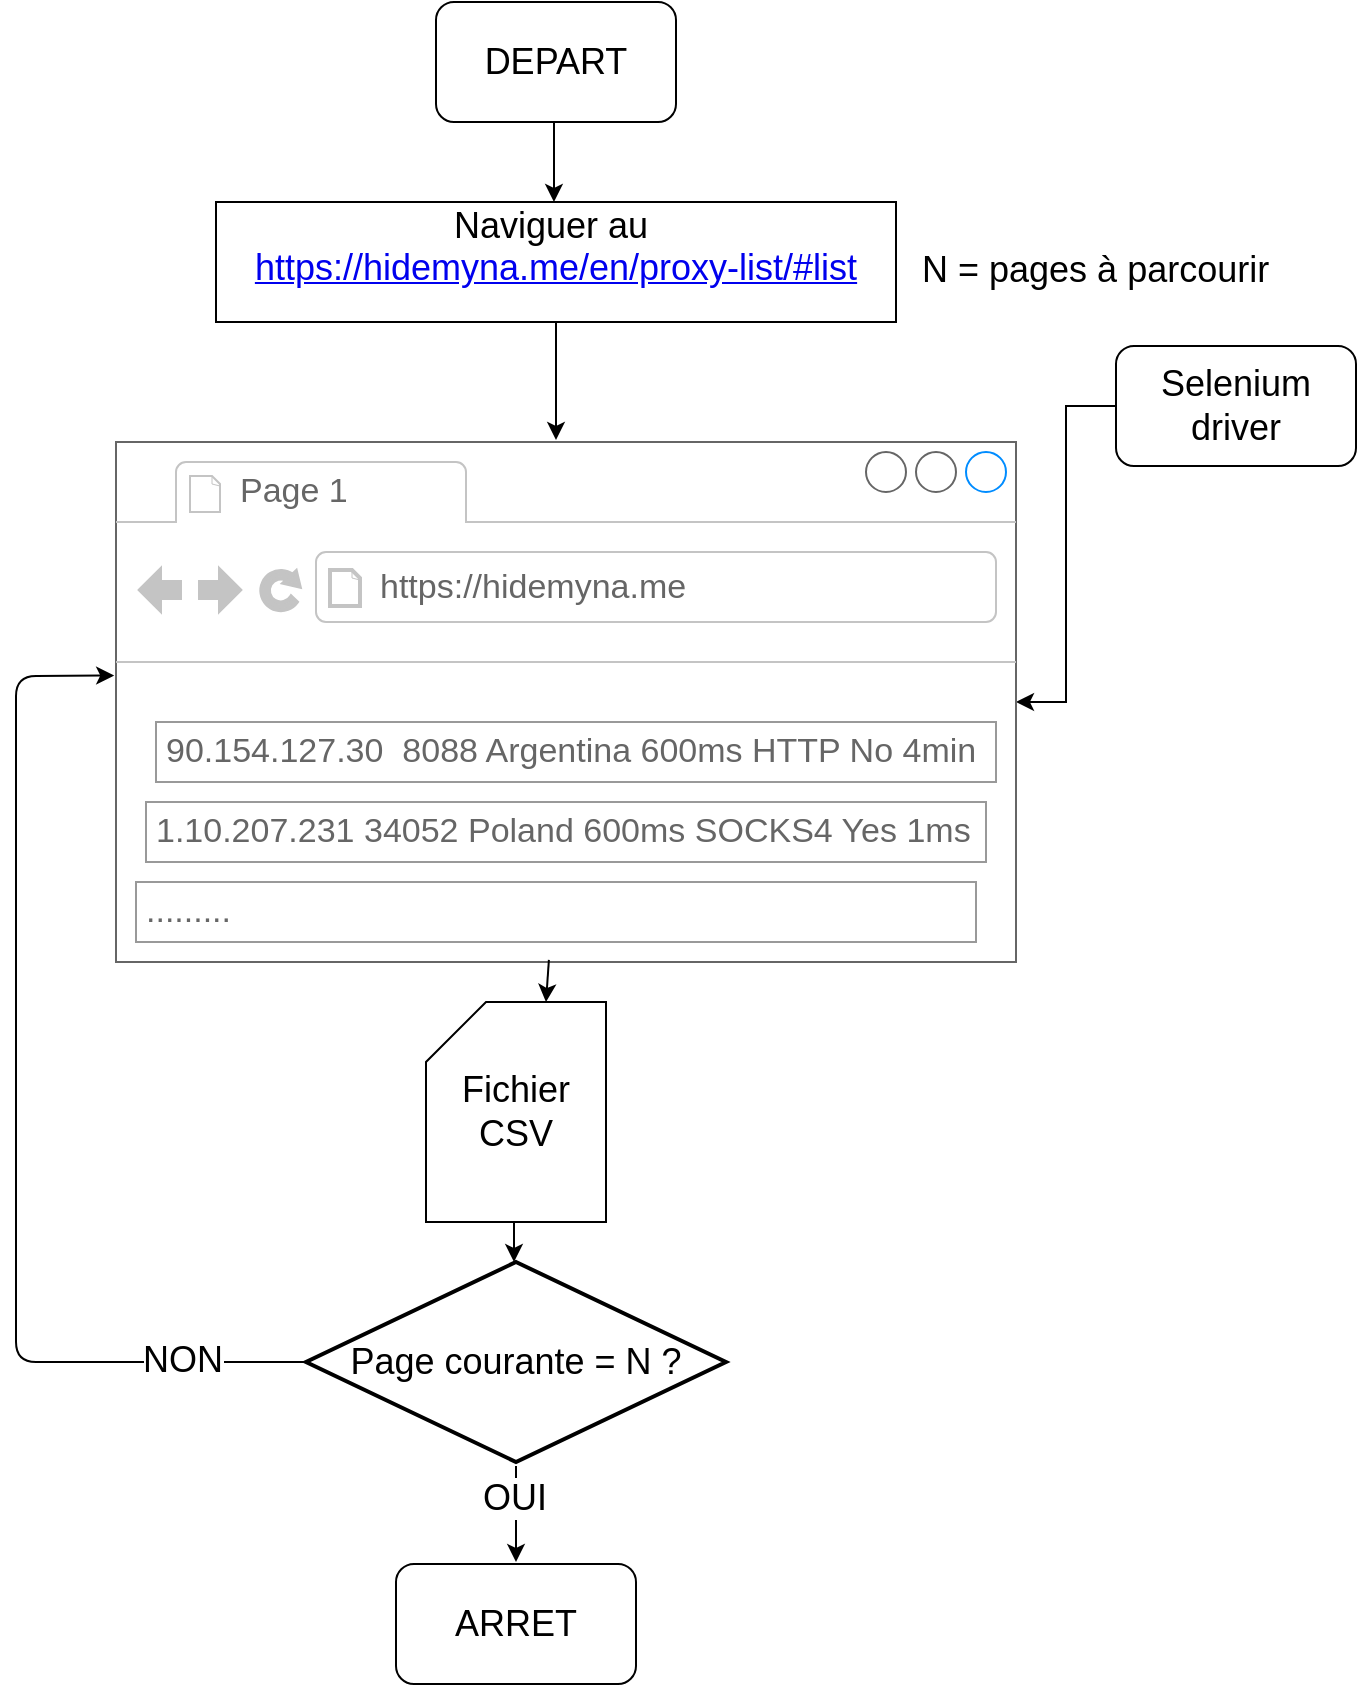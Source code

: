 <mxfile version="10.7.7" type="github"><diagram id="3lcX_toh4l-VZLjJ-NvM" name="Page-1"><mxGraphModel dx="1399" dy="868" grid="1" gridSize="10" guides="1" tooltips="1" connect="1" arrows="1" fold="1" page="1" pageScale="1" pageWidth="850" pageHeight="1100" math="0" shadow="0"><root><mxCell id="0"/><mxCell id="1" parent="0"/><mxCell id="dmElgrnJ5To4_-5VjNL1-1" value="&lt;font style=&quot;font-size: 18px&quot;&gt;Fichier CSV&lt;/font&gt;" style="shape=card;whiteSpace=wrap;html=1;" vertex="1" parent="1"><mxGeometry x="325" y="600" width="90" height="110" as="geometry"/></mxCell><mxCell id="dmElgrnJ5To4_-5VjNL1-2" value="&lt;font style=&quot;font-size: 18px&quot;&gt;Naviguer au&amp;nbsp;&lt;br&gt;&lt;a href=&quot;https://hidemyna.me/en/proxy-list/#list&quot;&gt;https://hidemyna.me/en/proxy-list/#list&lt;/a&gt;&lt;br&gt;&lt;/font&gt;&lt;br&gt;" style="rounded=0;whiteSpace=wrap;html=1;" vertex="1" parent="1"><mxGeometry x="220" y="200" width="340" height="60" as="geometry"/></mxCell><mxCell id="dmElgrnJ5To4_-5VjNL1-9" value="" style="edgeStyle=orthogonalEdgeStyle;rounded=0;orthogonalLoop=1;jettySize=auto;html=1;" edge="1" parent="1" source="dmElgrnJ5To4_-5VjNL1-5" target="dmElgrnJ5To4_-5VjNL1-6"><mxGeometry relative="1" as="geometry"/></mxCell><mxCell id="dmElgrnJ5To4_-5VjNL1-5" value="&lt;font style=&quot;font-size: 18px&quot;&gt;Selenium driver&lt;/font&gt;" style="rounded=1;whiteSpace=wrap;html=1;" vertex="1" parent="1"><mxGeometry x="670" y="272" width="120" height="60" as="geometry"/></mxCell><mxCell id="dmElgrnJ5To4_-5VjNL1-6" value="" style="strokeWidth=1;shadow=0;dashed=0;align=center;html=1;shape=mxgraph.mockup.containers.browserWindow;rSize=0;fillColor=#ffffff;strokeColor=#666666;strokeColor2=#008cff;strokeColor3=#c4c4c4;mainText=,;recursiveResize=0;" vertex="1" parent="1"><mxGeometry x="170" y="320" width="450" height="260" as="geometry"/></mxCell><mxCell id="dmElgrnJ5To4_-5VjNL1-7" value="Page 1" style="strokeWidth=1;shadow=0;dashed=0;align=center;html=1;shape=mxgraph.mockup.containers.anchor;fontSize=17;fontColor=#666666;align=left;" vertex="1" parent="dmElgrnJ5To4_-5VjNL1-6"><mxGeometry x="60" y="12" width="110" height="26" as="geometry"/></mxCell><mxCell id="dmElgrnJ5To4_-5VjNL1-8" value="https://hidemyna.me" style="strokeWidth=1;shadow=0;dashed=0;align=center;html=1;shape=mxgraph.mockup.containers.anchor;rSize=0;fontSize=17;fontColor=#666666;align=left;" vertex="1" parent="dmElgrnJ5To4_-5VjNL1-6"><mxGeometry x="130" y="60" width="250" height="26" as="geometry"/></mxCell><mxCell id="dmElgrnJ5To4_-5VjNL1-11" value="90.154.127.30&amp;nbsp; 8088 Argentina 600ms HTTP No 4min&amp;nbsp;&amp;nbsp;" style="strokeWidth=1;shadow=0;dashed=0;align=center;html=1;shape=mxgraph.mockup.forms.pwField;strokeColor=#999999;mainText=;align=left;fillColor=#ffffff;fontColor=#666666;fontSize=17;spacingLeft=3;" vertex="1" parent="dmElgrnJ5To4_-5VjNL1-6"><mxGeometry x="20" y="140" width="420" height="30" as="geometry"/></mxCell><mxCell id="dmElgrnJ5To4_-5VjNL1-12" value="1.10.207.231 34052 Poland 600ms SOCKS4 Yes 1ms&amp;nbsp;&amp;nbsp;" style="strokeWidth=1;shadow=0;dashed=0;align=center;html=1;shape=mxgraph.mockup.forms.pwField;strokeColor=#999999;mainText=;align=left;fillColor=#ffffff;fontColor=#666666;fontSize=17;spacingLeft=3;" vertex="1" parent="dmElgrnJ5To4_-5VjNL1-6"><mxGeometry x="15" y="180" width="420" height="30" as="geometry"/></mxCell><mxCell id="dmElgrnJ5To4_-5VjNL1-17" value="&lt;div style=&quot;text-align: center&quot;&gt;&lt;span&gt;.........&lt;/span&gt;&lt;/div&gt;" style="strokeWidth=1;shadow=0;dashed=0;align=center;html=1;shape=mxgraph.mockup.forms.pwField;strokeColor=#999999;mainText=;align=left;fillColor=#ffffff;fontColor=#666666;fontSize=17;spacingLeft=3;" vertex="1" parent="dmElgrnJ5To4_-5VjNL1-6"><mxGeometry x="10" y="220" width="420" height="30" as="geometry"/></mxCell><mxCell id="dmElgrnJ5To4_-5VjNL1-13" value="&lt;font style=&quot;font-size: 18px&quot;&gt;Page courante = N ?&lt;/font&gt;" style="strokeWidth=2;html=1;shape=mxgraph.flowchart.decision;whiteSpace=wrap;" vertex="1" parent="1"><mxGeometry x="265" y="730" width="210" height="100" as="geometry"/></mxCell><mxCell id="dmElgrnJ5To4_-5VjNL1-15" value="" style="endArrow=classic;html=1;exitX=0.5;exitY=1;exitDx=0;exitDy=0;" edge="1" parent="1" source="dmElgrnJ5To4_-5VjNL1-2"><mxGeometry width="50" height="50" relative="1" as="geometry"><mxPoint x="384" y="280" as="sourcePoint"/><mxPoint x="390" y="319" as="targetPoint"/></mxGeometry></mxCell><mxCell id="dmElgrnJ5To4_-5VjNL1-16" value="" style="endArrow=classic;html=1;exitX=0;exitY=0.5;exitDx=0;exitDy=0;exitPerimeter=0;entryX=-0.002;entryY=0.449;entryDx=0;entryDy=0;entryPerimeter=0;" edge="1" parent="1" source="dmElgrnJ5To4_-5VjNL1-13" target="dmElgrnJ5To4_-5VjNL1-6"><mxGeometry width="50" height="50" relative="1" as="geometry"><mxPoint x="215" y="790" as="sourcePoint"/><mxPoint x="90" y="580" as="targetPoint"/><Array as="points"><mxPoint x="120" y="780"/><mxPoint x="120" y="437"/></Array></mxGeometry></mxCell><mxCell id="dmElgrnJ5To4_-5VjNL1-20" value="&lt;font style=&quot;font-size: 18px&quot;&gt;NON&lt;/font&gt;" style="text;html=1;resizable=0;points=[];align=center;verticalAlign=middle;labelBackgroundColor=#ffffff;" vertex="1" connectable="0" parent="dmElgrnJ5To4_-5VjNL1-16"><mxGeometry x="-0.767" y="-1" relative="1" as="geometry"><mxPoint as="offset"/></mxGeometry></mxCell><mxCell id="dmElgrnJ5To4_-5VjNL1-18" value="" style="endArrow=classic;html=1;exitX=0.481;exitY=0.996;exitDx=0;exitDy=0;exitPerimeter=0;entryX=0;entryY=0;entryDx=60;entryDy=0;entryPerimeter=0;" edge="1" parent="1" source="dmElgrnJ5To4_-5VjNL1-6" target="dmElgrnJ5To4_-5VjNL1-1"><mxGeometry width="50" height="50" relative="1" as="geometry"><mxPoint x="345" y="620" as="sourcePoint"/><mxPoint x="395" y="570" as="targetPoint"/></mxGeometry></mxCell><mxCell id="dmElgrnJ5To4_-5VjNL1-27" value="" style="endArrow=classic;html=1;" edge="1" parent="1"><mxGeometry width="50" height="50" relative="1" as="geometry"><mxPoint x="369" y="710" as="sourcePoint"/><mxPoint x="369" y="730" as="targetPoint"/></mxGeometry></mxCell><mxCell id="dmElgrnJ5To4_-5VjNL1-29" value="&lt;font style=&quot;font-size: 18px&quot;&gt;ARRET&lt;/font&gt;" style="rounded=1;whiteSpace=wrap;html=1;" vertex="1" parent="1"><mxGeometry x="310" y="881" width="120" height="60" as="geometry"/></mxCell><mxCell id="dmElgrnJ5To4_-5VjNL1-30" value="&lt;font style=&quot;font-size: 18px&quot;&gt;DEPART&lt;/font&gt;" style="rounded=1;whiteSpace=wrap;html=1;" vertex="1" parent="1"><mxGeometry x="330" y="100" width="120" height="60" as="geometry"/></mxCell><mxCell id="dmElgrnJ5To4_-5VjNL1-32" value="" style="endArrow=classic;html=1;entryX=0.497;entryY=0;entryDx=0;entryDy=0;entryPerimeter=0;" edge="1" parent="1" target="dmElgrnJ5To4_-5VjNL1-2"><mxGeometry width="50" height="50" relative="1" as="geometry"><mxPoint x="389" y="160" as="sourcePoint"/><mxPoint x="389" y="180" as="targetPoint"/></mxGeometry></mxCell><mxCell id="dmElgrnJ5To4_-5VjNL1-35" value="&lt;font style=&quot;font-size: 18px&quot;&gt;N = pages à parcourir&lt;/font&gt;" style="text;html=1;resizable=0;points=[];autosize=1;align=left;verticalAlign=top;spacingTop=-4;" vertex="1" parent="1"><mxGeometry x="571" y="221" width="190" height="20" as="geometry"/></mxCell><mxCell id="dmElgrnJ5To4_-5VjNL1-39" value="" style="endArrow=classic;html=1;" edge="1" parent="1"><mxGeometry width="50" height="50" relative="1" as="geometry"><mxPoint x="370" y="832" as="sourcePoint"/><mxPoint x="370" y="880" as="targetPoint"/></mxGeometry></mxCell><mxCell id="dmElgrnJ5To4_-5VjNL1-40" value="&lt;font style=&quot;font-size: 18px&quot;&gt;OUI&lt;/font&gt;" style="text;html=1;resizable=0;points=[];align=center;verticalAlign=middle;labelBackgroundColor=#ffffff;" vertex="1" connectable="0" parent="dmElgrnJ5To4_-5VjNL1-39"><mxGeometry x="-0.333" y="-1" relative="1" as="geometry"><mxPoint as="offset"/></mxGeometry></mxCell></root></mxGraphModel></diagram></mxfile>